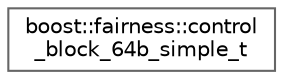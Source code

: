 digraph "Graphical Class Hierarchy"
{
 // LATEX_PDF_SIZE
  bgcolor="transparent";
  edge [fontname=Helvetica,fontsize=10,labelfontname=Helvetica,labelfontsize=10];
  node [fontname=Helvetica,fontsize=10,shape=box,height=0.2,width=0.4];
  rankdir="LR";
  Node0 [id="Node000000",label="boost::fairness::control\l_block_64b_simple_t",height=0.2,width=0.4,color="grey40", fillcolor="white", style="filled",URL="$structboost_1_1fairness_1_1control__block__64b__simple__t.html",tooltip=" "];
}
